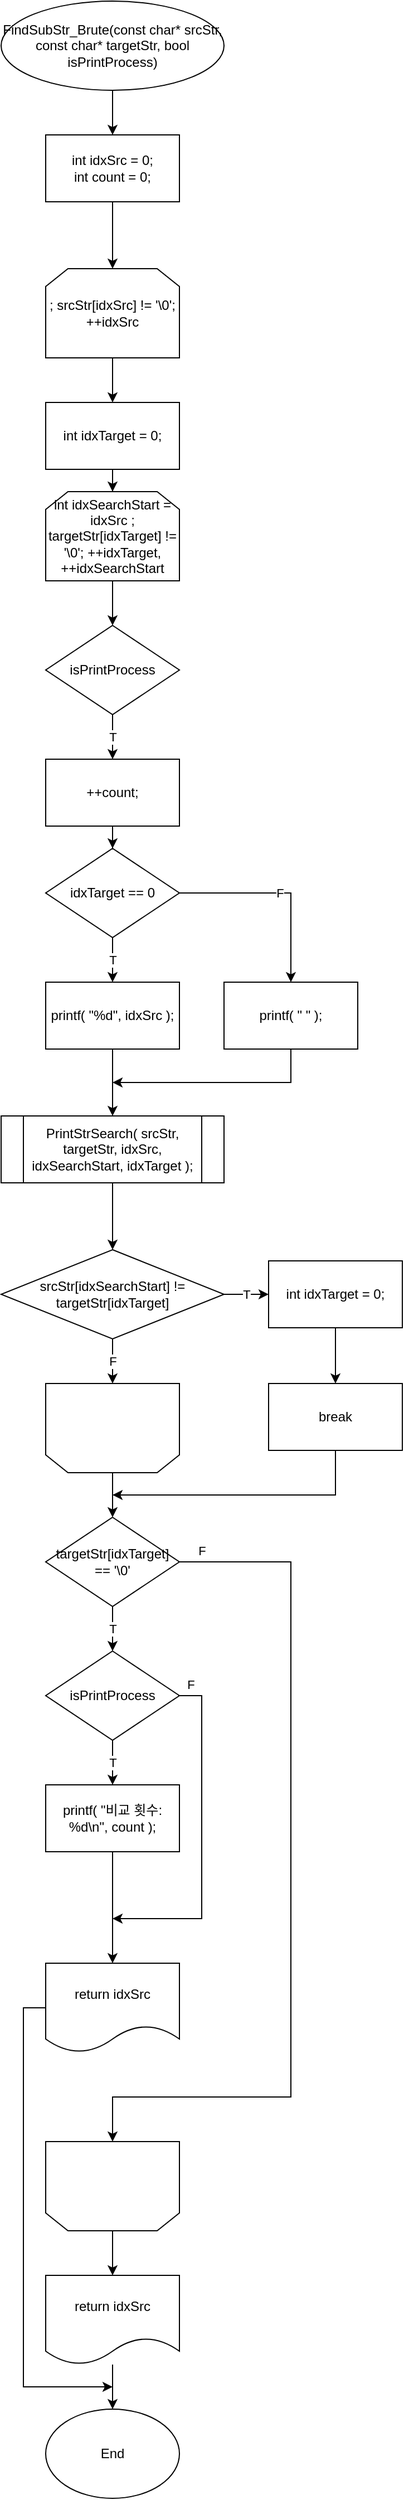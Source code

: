 <mxfile version="19.0.1" type="device"><diagram id="0iXFYrrg_Xcg2FlqBudU" name="페이지-1"><mxGraphModel dx="1102" dy="985" grid="1" gridSize="10" guides="1" tooltips="1" connect="1" arrows="1" fold="1" page="1" pageScale="1" pageWidth="827" pageHeight="1169" math="0" shadow="0"><root><mxCell id="0"/><mxCell id="1" parent="0"/><mxCell id="aivkMrEY2Ge2oLJ5WFi7-3" value="" style="edgeStyle=orthogonalEdgeStyle;rounded=0;orthogonalLoop=1;jettySize=auto;html=1;" edge="1" parent="1" source="aivkMrEY2Ge2oLJ5WFi7-1" target="aivkMrEY2Ge2oLJ5WFi7-2"><mxGeometry relative="1" as="geometry"/></mxCell><mxCell id="aivkMrEY2Ge2oLJ5WFi7-1" value="FindSubStr_Brute(const char* srcStr, const char* targetStr, bool isPrintProcess)" style="ellipse;whiteSpace=wrap;html=1;" vertex="1" parent="1"><mxGeometry x="40" y="40" width="200" height="80" as="geometry"/></mxCell><mxCell id="aivkMrEY2Ge2oLJ5WFi7-5" value="" style="edgeStyle=orthogonalEdgeStyle;rounded=0;orthogonalLoop=1;jettySize=auto;html=1;" edge="1" parent="1" source="aivkMrEY2Ge2oLJ5WFi7-2" target="aivkMrEY2Ge2oLJ5WFi7-4"><mxGeometry relative="1" as="geometry"/></mxCell><mxCell id="aivkMrEY2Ge2oLJ5WFi7-2" value="&lt;div&gt;&lt;span style=&quot;&quot;&gt;&#9;&lt;/span&gt;int idxSrc = 0;&lt;/div&gt;&lt;div&gt;&lt;span style=&quot;&quot;&gt;&#9;&lt;/span&gt;int count = 0;&lt;/div&gt;" style="rounded=0;whiteSpace=wrap;html=1;" vertex="1" parent="1"><mxGeometry x="80" y="160" width="120" height="60" as="geometry"/></mxCell><mxCell id="aivkMrEY2Ge2oLJ5WFi7-8" value="" style="edgeStyle=orthogonalEdgeStyle;rounded=0;orthogonalLoop=1;jettySize=auto;html=1;" edge="1" parent="1" source="aivkMrEY2Ge2oLJ5WFi7-4" target="aivkMrEY2Ge2oLJ5WFi7-7"><mxGeometry relative="1" as="geometry"/></mxCell><mxCell id="aivkMrEY2Ge2oLJ5WFi7-4" value="; srcStr[idxSrc] != '\0'; ++idxSrc" style="shape=loopLimit;whiteSpace=wrap;html=1;" vertex="1" parent="1"><mxGeometry x="80" y="280" width="120" height="80" as="geometry"/></mxCell><mxCell id="aivkMrEY2Ge2oLJ5WFi7-59" value="" style="edgeStyle=orthogonalEdgeStyle;rounded=0;orthogonalLoop=1;jettySize=auto;html=1;" edge="1" parent="1" source="aivkMrEY2Ge2oLJ5WFi7-6" target="aivkMrEY2Ge2oLJ5WFi7-58"><mxGeometry relative="1" as="geometry"/></mxCell><mxCell id="aivkMrEY2Ge2oLJ5WFi7-6" value="" style="shape=loopLimit;whiteSpace=wrap;html=1;flipV=1;" vertex="1" parent="1"><mxGeometry x="80" y="1960" width="120" height="80" as="geometry"/></mxCell><mxCell id="aivkMrEY2Ge2oLJ5WFi7-10" value="" style="edgeStyle=orthogonalEdgeStyle;rounded=0;orthogonalLoop=1;jettySize=auto;html=1;" edge="1" parent="1" source="aivkMrEY2Ge2oLJ5WFi7-7" target="aivkMrEY2Ge2oLJ5WFi7-9"><mxGeometry relative="1" as="geometry"/></mxCell><mxCell id="aivkMrEY2Ge2oLJ5WFi7-7" value="int idxTarget = 0;" style="rounded=0;whiteSpace=wrap;html=1;" vertex="1" parent="1"><mxGeometry x="80" y="400" width="120" height="60" as="geometry"/></mxCell><mxCell id="aivkMrEY2Ge2oLJ5WFi7-12" value="" style="edgeStyle=orthogonalEdgeStyle;rounded=0;orthogonalLoop=1;jettySize=auto;html=1;" edge="1" parent="1" source="aivkMrEY2Ge2oLJ5WFi7-9"><mxGeometry relative="1" as="geometry"><mxPoint x="140" y="600" as="targetPoint"/></mxGeometry></mxCell><mxCell id="aivkMrEY2Ge2oLJ5WFi7-9" value="int idxSearchStart = idxSrc ; targetStr[idxTarget] != '\0'; ++idxTarget, ++idxSearchStart" style="shape=loopLimit;whiteSpace=wrap;html=1;" vertex="1" parent="1"><mxGeometry x="80" y="480" width="120" height="80" as="geometry"/></mxCell><mxCell id="aivkMrEY2Ge2oLJ5WFi7-25" value="T" style="edgeStyle=orthogonalEdgeStyle;rounded=0;orthogonalLoop=1;jettySize=auto;html=1;" edge="1" parent="1" source="aivkMrEY2Ge2oLJ5WFi7-27" target="aivkMrEY2Ge2oLJ5WFi7-29"><mxGeometry relative="1" as="geometry"/></mxCell><mxCell id="aivkMrEY2Ge2oLJ5WFi7-26" value="F" style="edgeStyle=orthogonalEdgeStyle;rounded=0;orthogonalLoop=1;jettySize=auto;html=1;" edge="1" parent="1" source="aivkMrEY2Ge2oLJ5WFi7-27" target="aivkMrEY2Ge2oLJ5WFi7-33"><mxGeometry relative="1" as="geometry"/></mxCell><mxCell id="aivkMrEY2Ge2oLJ5WFi7-27" value="srcStr[idxSearchStart] != targetStr[idxTarget]" style="rhombus;whiteSpace=wrap;html=1;" vertex="1" parent="1"><mxGeometry x="40" y="1160" width="200" height="80" as="geometry"/></mxCell><mxCell id="aivkMrEY2Ge2oLJ5WFi7-28" value="" style="edgeStyle=orthogonalEdgeStyle;rounded=0;orthogonalLoop=1;jettySize=auto;html=1;" edge="1" parent="1" source="aivkMrEY2Ge2oLJ5WFi7-29" target="aivkMrEY2Ge2oLJ5WFi7-31"><mxGeometry relative="1" as="geometry"/></mxCell><mxCell id="aivkMrEY2Ge2oLJ5WFi7-29" value="int idxTarget = 0;" style="rounded=0;whiteSpace=wrap;html=1;" vertex="1" parent="1"><mxGeometry x="280" y="1170" width="120" height="60" as="geometry"/></mxCell><mxCell id="aivkMrEY2Ge2oLJ5WFi7-30" style="edgeStyle=orthogonalEdgeStyle;rounded=0;orthogonalLoop=1;jettySize=auto;html=1;" edge="1" parent="1" source="aivkMrEY2Ge2oLJ5WFi7-31"><mxGeometry relative="1" as="geometry"><mxPoint x="140" y="1380" as="targetPoint"/><Array as="points"><mxPoint x="340" y="1380"/></Array></mxGeometry></mxCell><mxCell id="aivkMrEY2Ge2oLJ5WFi7-31" value="break" style="rounded=0;whiteSpace=wrap;html=1;" vertex="1" parent="1"><mxGeometry x="280" y="1280" width="120" height="60" as="geometry"/></mxCell><mxCell id="aivkMrEY2Ge2oLJ5WFi7-32" value="" style="edgeStyle=orthogonalEdgeStyle;rounded=0;orthogonalLoop=1;jettySize=auto;html=1;" edge="1" parent="1" source="aivkMrEY2Ge2oLJ5WFi7-33" target="aivkMrEY2Ge2oLJ5WFi7-35"><mxGeometry relative="1" as="geometry"/></mxCell><mxCell id="aivkMrEY2Ge2oLJ5WFi7-33" value="" style="shape=loopLimit;whiteSpace=wrap;html=1;flipV=1;" vertex="1" parent="1"><mxGeometry x="80" y="1280" width="120" height="80" as="geometry"/></mxCell><mxCell id="aivkMrEY2Ge2oLJ5WFi7-34" value="T" style="edgeStyle=orthogonalEdgeStyle;rounded=0;orthogonalLoop=1;jettySize=auto;html=1;" edge="1" parent="1" source="aivkMrEY2Ge2oLJ5WFi7-35" target="aivkMrEY2Ge2oLJ5WFi7-36"><mxGeometry relative="1" as="geometry"/></mxCell><mxCell id="aivkMrEY2Ge2oLJ5WFi7-57" value="F" style="edgeStyle=orthogonalEdgeStyle;rounded=0;orthogonalLoop=1;jettySize=auto;html=1;entryX=0.5;entryY=0;entryDx=0;entryDy=0;exitX=1;exitY=0.5;exitDx=0;exitDy=0;" edge="1" parent="1" source="aivkMrEY2Ge2oLJ5WFi7-35" target="aivkMrEY2Ge2oLJ5WFi7-6"><mxGeometry x="-0.949" y="10" relative="1" as="geometry"><Array as="points"><mxPoint x="300" y="1440"/><mxPoint x="300" y="1920"/></Array><mxPoint as="offset"/></mxGeometry></mxCell><mxCell id="aivkMrEY2Ge2oLJ5WFi7-35" value="targetStr[idxTarget] == '\0'" style="rhombus;whiteSpace=wrap;html=1;" vertex="1" parent="1"><mxGeometry x="80" y="1400" width="120" height="80" as="geometry"/></mxCell><mxCell id="aivkMrEY2Ge2oLJ5WFi7-52" value="T" style="edgeStyle=orthogonalEdgeStyle;rounded=0;orthogonalLoop=1;jettySize=auto;html=1;" edge="1" parent="1" source="aivkMrEY2Ge2oLJ5WFi7-36" target="aivkMrEY2Ge2oLJ5WFi7-51"><mxGeometry relative="1" as="geometry"/></mxCell><mxCell id="aivkMrEY2Ge2oLJ5WFi7-56" value="F" style="edgeStyle=orthogonalEdgeStyle;rounded=0;orthogonalLoop=1;jettySize=auto;html=1;exitX=1;exitY=0.5;exitDx=0;exitDy=0;" edge="1" parent="1" source="aivkMrEY2Ge2oLJ5WFi7-36"><mxGeometry x="-0.933" y="10" relative="1" as="geometry"><mxPoint x="140" y="1760" as="targetPoint"/><Array as="points"><mxPoint x="220" y="1560"/><mxPoint x="220" y="1760"/></Array><mxPoint as="offset"/></mxGeometry></mxCell><mxCell id="aivkMrEY2Ge2oLJ5WFi7-36" value="&amp;nbsp;isPrintProcess&amp;nbsp;" style="rhombus;whiteSpace=wrap;html=1;" vertex="1" parent="1"><mxGeometry x="80" y="1520" width="120" height="80" as="geometry"/></mxCell><mxCell id="aivkMrEY2Ge2oLJ5WFi7-39" value="T" style="edgeStyle=orthogonalEdgeStyle;rounded=0;orthogonalLoop=1;jettySize=auto;html=1;" edge="1" parent="1" source="aivkMrEY2Ge2oLJ5WFi7-37" target="aivkMrEY2Ge2oLJ5WFi7-38"><mxGeometry relative="1" as="geometry"/></mxCell><mxCell id="aivkMrEY2Ge2oLJ5WFi7-37" value="&amp;nbsp;isPrintProcess&amp;nbsp;" style="rhombus;whiteSpace=wrap;html=1;" vertex="1" parent="1"><mxGeometry x="80" y="600" width="120" height="80" as="geometry"/></mxCell><mxCell id="aivkMrEY2Ge2oLJ5WFi7-41" value="" style="edgeStyle=orthogonalEdgeStyle;rounded=0;orthogonalLoop=1;jettySize=auto;html=1;" edge="1" parent="1" source="aivkMrEY2Ge2oLJ5WFi7-38" target="aivkMrEY2Ge2oLJ5WFi7-40"><mxGeometry relative="1" as="geometry"/></mxCell><mxCell id="aivkMrEY2Ge2oLJ5WFi7-38" value="++count;" style="rounded=0;whiteSpace=wrap;html=1;" vertex="1" parent="1"><mxGeometry x="80" y="720" width="120" height="60" as="geometry"/></mxCell><mxCell id="aivkMrEY2Ge2oLJ5WFi7-43" value="T" style="edgeStyle=orthogonalEdgeStyle;rounded=0;orthogonalLoop=1;jettySize=auto;html=1;" edge="1" parent="1" source="aivkMrEY2Ge2oLJ5WFi7-40" target="aivkMrEY2Ge2oLJ5WFi7-42"><mxGeometry relative="1" as="geometry"/></mxCell><mxCell id="aivkMrEY2Ge2oLJ5WFi7-45" value="F" style="edgeStyle=orthogonalEdgeStyle;rounded=0;orthogonalLoop=1;jettySize=auto;html=1;entryX=0.5;entryY=0;entryDx=0;entryDy=0;" edge="1" parent="1" source="aivkMrEY2Ge2oLJ5WFi7-40" target="aivkMrEY2Ge2oLJ5WFi7-44"><mxGeometry relative="1" as="geometry"/></mxCell><mxCell id="aivkMrEY2Ge2oLJ5WFi7-40" value="idxTarget == 0" style="rhombus;whiteSpace=wrap;html=1;" vertex="1" parent="1"><mxGeometry x="80" y="800" width="120" height="80" as="geometry"/></mxCell><mxCell id="aivkMrEY2Ge2oLJ5WFi7-47" value="" style="edgeStyle=orthogonalEdgeStyle;rounded=0;orthogonalLoop=1;jettySize=auto;html=1;" edge="1" parent="1" source="aivkMrEY2Ge2oLJ5WFi7-42" target="aivkMrEY2Ge2oLJ5WFi7-46"><mxGeometry relative="1" as="geometry"/></mxCell><mxCell id="aivkMrEY2Ge2oLJ5WFi7-42" value="printf( &quot;%d&quot;, idxSrc );" style="rounded=0;whiteSpace=wrap;html=1;" vertex="1" parent="1"><mxGeometry x="80" y="920" width="120" height="60" as="geometry"/></mxCell><mxCell id="aivkMrEY2Ge2oLJ5WFi7-50" style="edgeStyle=orthogonalEdgeStyle;rounded=0;orthogonalLoop=1;jettySize=auto;html=1;" edge="1" parent="1" source="aivkMrEY2Ge2oLJ5WFi7-44"><mxGeometry relative="1" as="geometry"><mxPoint x="140" y="1010" as="targetPoint"/><Array as="points"><mxPoint x="300" y="1010"/></Array></mxGeometry></mxCell><mxCell id="aivkMrEY2Ge2oLJ5WFi7-44" value="printf( &quot; &quot; );" style="rounded=0;whiteSpace=wrap;html=1;" vertex="1" parent="1"><mxGeometry x="240" y="920" width="120" height="60" as="geometry"/></mxCell><mxCell id="aivkMrEY2Ge2oLJ5WFi7-48" value="" style="edgeStyle=orthogonalEdgeStyle;rounded=0;orthogonalLoop=1;jettySize=auto;html=1;" edge="1" parent="1" source="aivkMrEY2Ge2oLJ5WFi7-46" target="aivkMrEY2Ge2oLJ5WFi7-27"><mxGeometry relative="1" as="geometry"/></mxCell><mxCell id="aivkMrEY2Ge2oLJ5WFi7-46" value="PrintStrSearch( srcStr, targetStr, idxSrc, idxSearchStart, idxTarget );" style="shape=process;whiteSpace=wrap;html=1;backgroundOutline=1;" vertex="1" parent="1"><mxGeometry x="40" y="1040" width="200" height="60" as="geometry"/></mxCell><mxCell id="aivkMrEY2Ge2oLJ5WFi7-55" value="" style="edgeStyle=orthogonalEdgeStyle;rounded=0;orthogonalLoop=1;jettySize=auto;html=1;" edge="1" parent="1" source="aivkMrEY2Ge2oLJ5WFi7-51" target="aivkMrEY2Ge2oLJ5WFi7-54"><mxGeometry relative="1" as="geometry"/></mxCell><mxCell id="aivkMrEY2Ge2oLJ5WFi7-51" value="&lt;span style=&quot;&quot;&gt;&#9;&lt;/span&gt;printf( &quot;비교 횟수: %d\n&quot;, count );" style="rounded=0;whiteSpace=wrap;html=1;" vertex="1" parent="1"><mxGeometry x="80" y="1640" width="120" height="60" as="geometry"/></mxCell><mxCell id="aivkMrEY2Ge2oLJ5WFi7-62" style="edgeStyle=orthogonalEdgeStyle;rounded=0;orthogonalLoop=1;jettySize=auto;html=1;exitX=0;exitY=0.5;exitDx=0;exitDy=0;" edge="1" parent="1" source="aivkMrEY2Ge2oLJ5WFi7-54"><mxGeometry relative="1" as="geometry"><mxPoint x="140" y="2180" as="targetPoint"/><Array as="points"><mxPoint x="60" y="1840"/><mxPoint x="60" y="2180"/></Array></mxGeometry></mxCell><mxCell id="aivkMrEY2Ge2oLJ5WFi7-54" value="return idxSrc" style="shape=document;whiteSpace=wrap;html=1;boundedLbl=1;" vertex="1" parent="1"><mxGeometry x="80" y="1800" width="120" height="80" as="geometry"/></mxCell><mxCell id="aivkMrEY2Ge2oLJ5WFi7-61" value="" style="edgeStyle=orthogonalEdgeStyle;rounded=0;orthogonalLoop=1;jettySize=auto;html=1;" edge="1" parent="1" source="aivkMrEY2Ge2oLJ5WFi7-58" target="aivkMrEY2Ge2oLJ5WFi7-60"><mxGeometry relative="1" as="geometry"/></mxCell><mxCell id="aivkMrEY2Ge2oLJ5WFi7-58" value="return idxSrc" style="shape=document;whiteSpace=wrap;html=1;boundedLbl=1;" vertex="1" parent="1"><mxGeometry x="80" y="2080" width="120" height="80" as="geometry"/></mxCell><mxCell id="aivkMrEY2Ge2oLJ5WFi7-60" value="End" style="ellipse;whiteSpace=wrap;html=1;" vertex="1" parent="1"><mxGeometry x="80" y="2200" width="120" height="80" as="geometry"/></mxCell></root></mxGraphModel></diagram></mxfile>